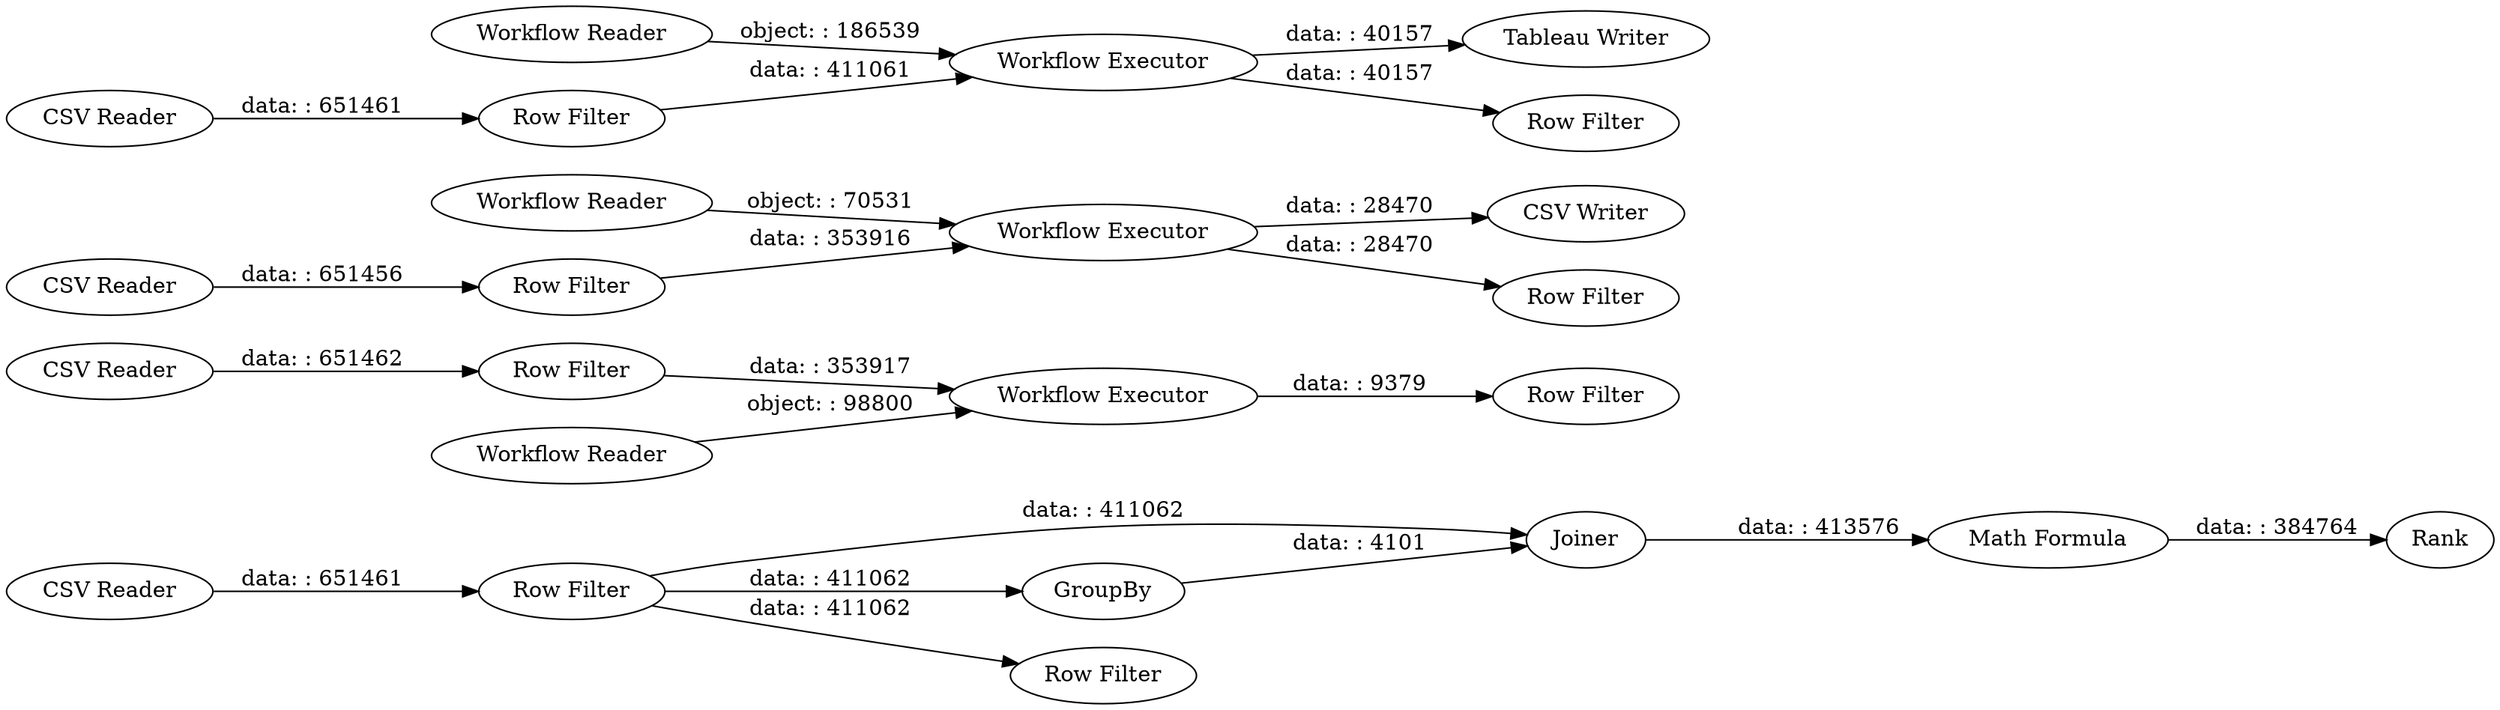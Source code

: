 digraph {
	"4059605476060158496_1486" [label="Math Formula"]
	"4059605476060158496_1463" [label="CSV Reader"]
	"4059605476060158496_1465" [label="Row Filter"]
	"4059605476060158496_1" [label="Workflow Reader"]
	"4059605476060158496_1470" [label="Workflow Reader"]
	"4059605476060158496_1484" [label="Row Filter"]
	"4059605476060158496_1481" [label="Tableau Writer"]
	"4059605476060158496_1485" [label=Joiner]
	"4059605476060158496_1468" [label="Row Filter"]
	"4059605476060158496_1482" [label="CSV Writer"]
	"4059605476060158496_1462" [label="Workflow Executor"]
	"4059605476060158496_1487" [label=Rank]
	"4059605476060158496_4" [label="Row Filter"]
	"4059605476060158496_1477" [label="CSV Reader"]
	"4059605476060158496_1472" [label="Workflow Executor"]
	"4059605476060158496_1466" [label="Workflow Reader"]
	"4059605476060158496_1469" [label="CSV Reader"]
	"4059605476060158496_3" [label="Workflow Executor"]
	"4059605476060158496_1480" [label="Row Filter"]
	"4059605476060158496_1483" [label=GroupBy]
	"4059605476060158496_1478" [label="Row Filter"]
	"4059605476060158496_1471" [label="Row Filter"]
	"4059605476060158496_2" [label="CSV Reader"]
	"4059605476060158496_1488" [label="Row Filter"]
	"4059605476060158496_1472" -> "4059605476060158496_1481" [label="data: : 40157"]
	"4059605476060158496_1486" -> "4059605476060158496_1487" [label="data: : 384764"]
	"4059605476060158496_3" -> "4059605476060158496_1482" [label="data: : 28470"]
	"4059605476060158496_1483" -> "4059605476060158496_1485" [label="data: : 4101"]
	"4059605476060158496_1469" -> "4059605476060158496_1471" [label="data: : 651461"]
	"4059605476060158496_1478" -> "4059605476060158496_3" [label="data: : 353916"]
	"4059605476060158496_2" -> "4059605476060158496_1478" [label="data: : 651456"]
	"4059605476060158496_1484" -> "4059605476060158496_1485" [label="data: : 411062"]
	"4059605476060158496_1470" -> "4059605476060158496_1472" [label="object: : 186539"]
	"4059605476060158496_1462" -> "4059605476060158496_1465" [label="data: : 9379"]
	"4059605476060158496_1485" -> "4059605476060158496_1486" [label="data: : 413576"]
	"4059605476060158496_1463" -> "4059605476060158496_1480" [label="data: : 651462"]
	"4059605476060158496_1466" -> "4059605476060158496_1462" [label="object: : 98800"]
	"4059605476060158496_1471" -> "4059605476060158496_1472" [label="data: : 411061"]
	"4059605476060158496_1484" -> "4059605476060158496_1483" [label="data: : 411062"]
	"4059605476060158496_1" -> "4059605476060158496_3" [label="object: : 70531"]
	"4059605476060158496_1484" -> "4059605476060158496_1488" [label="data: : 411062"]
	"4059605476060158496_1477" -> "4059605476060158496_1484" [label="data: : 651461"]
	"4059605476060158496_1472" -> "4059605476060158496_1468" [label="data: : 40157"]
	"4059605476060158496_3" -> "4059605476060158496_4" [label="data: : 28470"]
	"4059605476060158496_1480" -> "4059605476060158496_1462" [label="data: : 353917"]
	rankdir=LR
}
